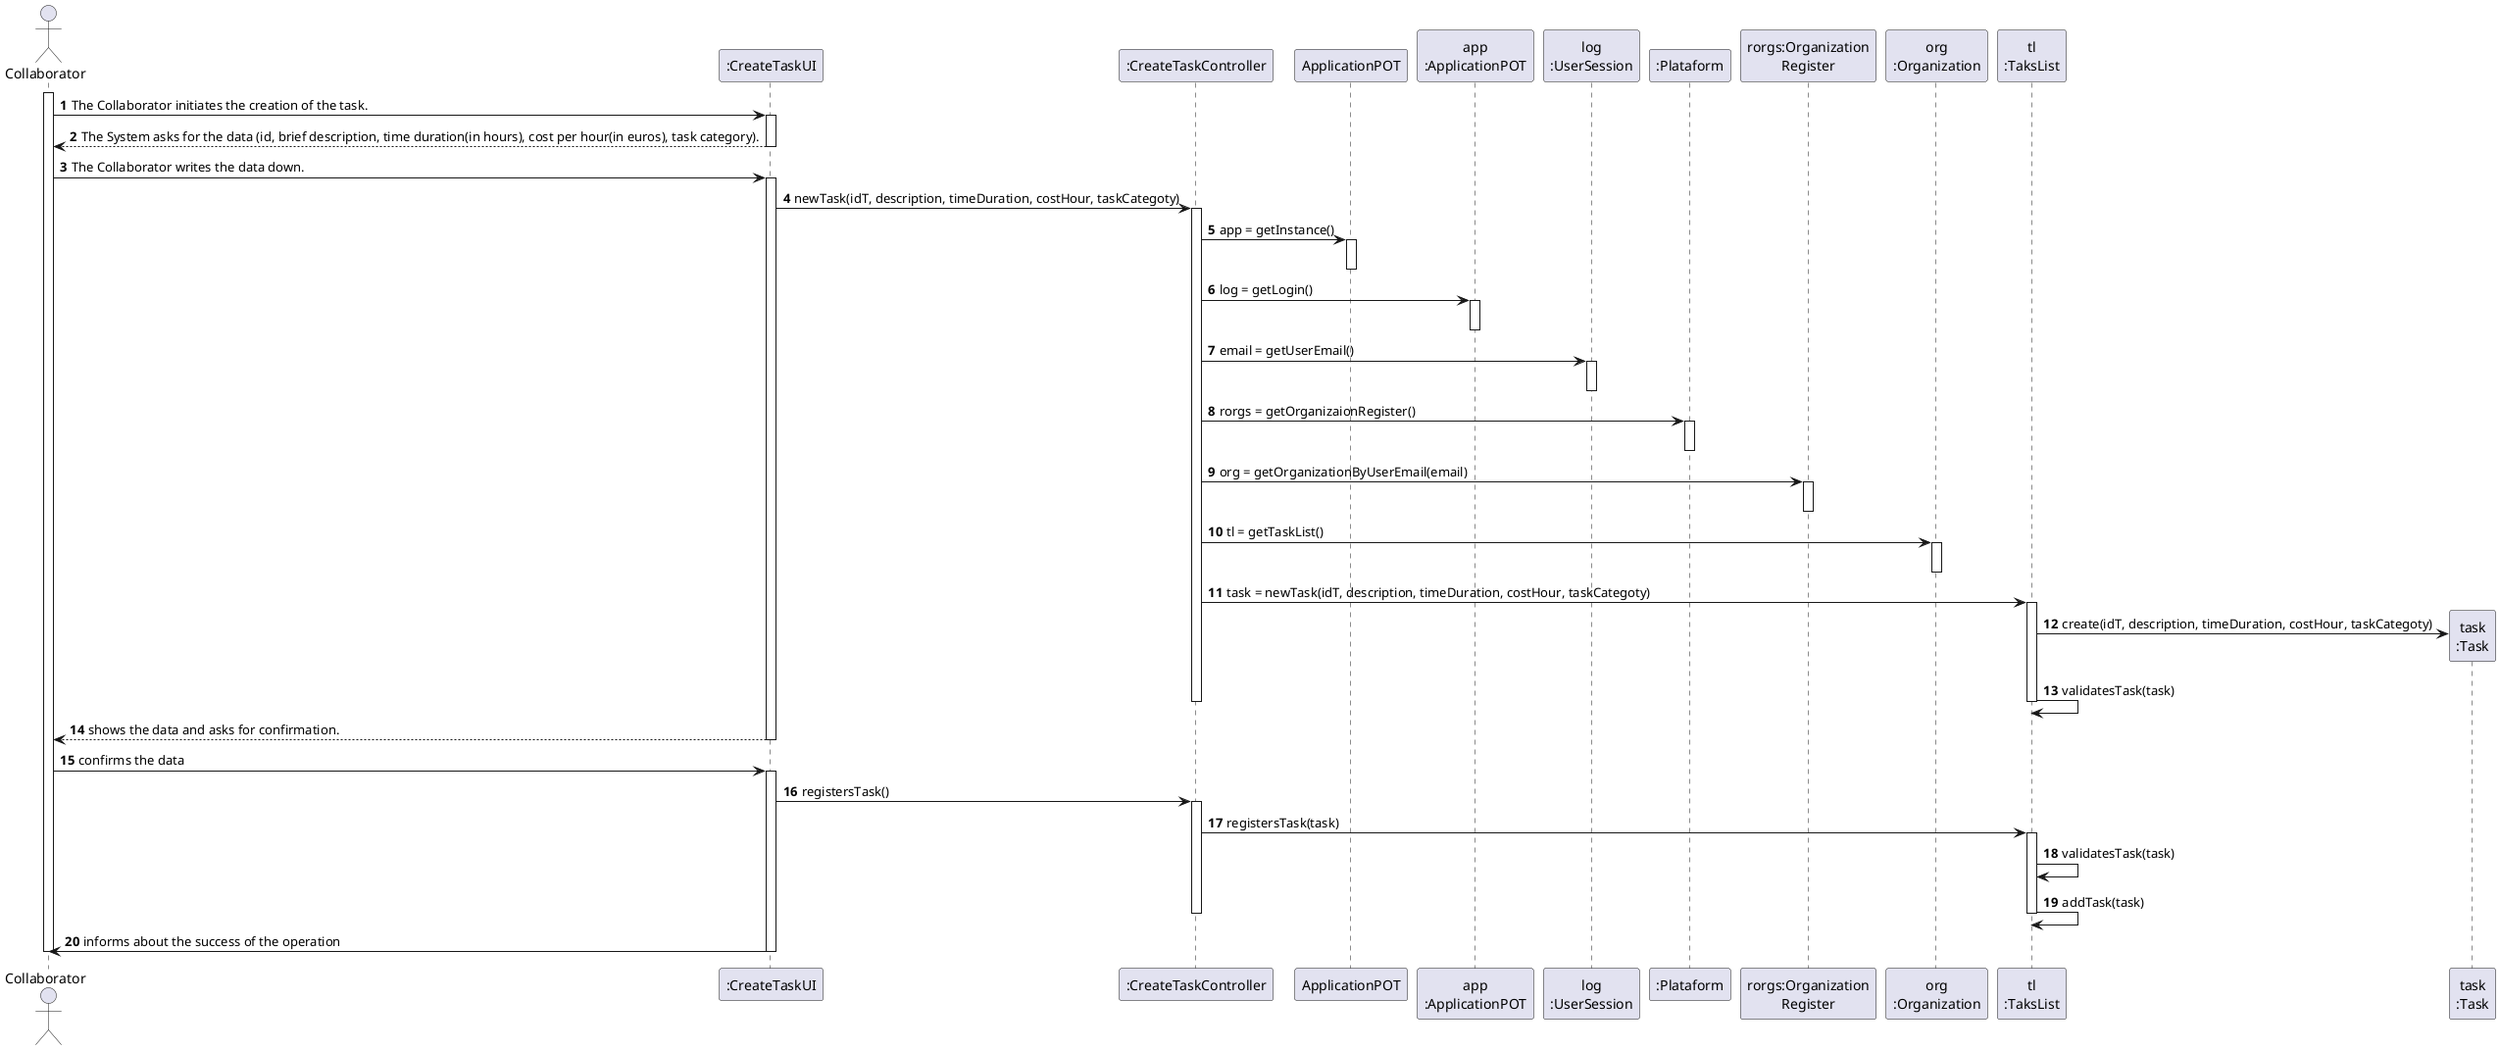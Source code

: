 @startuml
autonumber
'hide footbox
actor "Collaborator" as ADM

participant ":CreateTaskUI" as UI
participant ":CreateTaskController" as CTRL
participant "ApplicationPOT" as _APP
participant "app\n:ApplicationPOT" as APP
participant "log\n:UserSession" as SESSAO
participant ":Plataform" as PLAT
participant "rorgs:Organization\nRegister" as RORGS
participant "org\n:Organization" as ORG
participant "tl\n:TaksList" as LTASKS
participant "task\n:Task" as TAREFA


activate ADM
ADM -> UI : The Collaborator initiates the creation of the task.
activate UI
UI --> ADM : The System asks for the data (id, brief description, time duration(in hours), cost per hour(in euros), task category).
deactivate UI

ADM -> UI : The Collaborator writes the data down.
activate UI

UI -> CTRL : newTask(idT, description, timeDuration, costHour, taskCategoty)
activate CTRL

CTRL -> _APP : app = getInstance()
activate _APP
deactivate _APP

CTRL -> APP : log = getLogin()
activate APP
deactivate APP

CTRL -> SESSAO : email = getUserEmail()
activate SESSAO
deactivate SESSAO

CTRL -> PLAT : rorgs = getOrganizaionRegister()
activate PLAT
deactivate PLAT

CTRL -> RORGS : org = getOrganizationByUserEmail(email)
activate RORGS
deactivate RORGS

CTRL -> ORG : tl = getTaskList()
activate ORG
deactivate ORG

CTRL -> LTASKS : task = newTask(idT, description, timeDuration, costHour, taskCategoty)
activate LTASKS

LTASKS -> TAREFA** : create(idT, description, timeDuration, costHour, taskCategoty)

LTASKS -> LTASKS : validatesTask(task)

deactivate CTRL
deactivate LTASKS

UI --> ADM : shows the data and asks for confirmation.
deactivate UI

ADM -> UI : confirms the data
activate UI

UI -> CTRL : registersTask()
activate CTRL

CTRL -> LTASKS : registersTask(task)
activate LTASKS

LTASKS -> LTASKS : validatesTask(task)
LTASKS -> LTASKS : addTask(task)
deactivate LTASKS
deactivate CTRL

UI -> ADM : informs about the success of the operation
deactivate UI
deactivate ADM



@enduml
